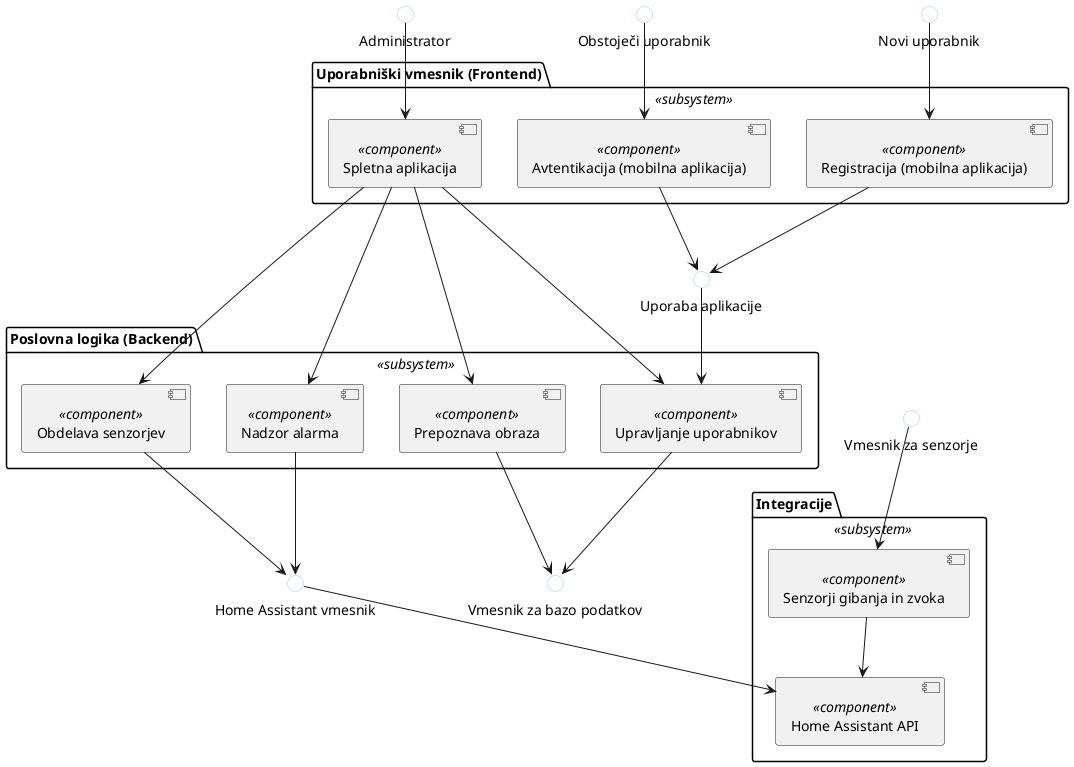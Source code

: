 @startuml
skinparam componentStyle uml2
skinparam rectangle {
  BackgroundColor #F5F9FF
  BorderColor #A3C2FF
}
skinparam interface {
  BackgroundColor #FFFFFF
  BorderColor #A3C2FF
}

package "Uporabniški vmesnik (Frontend)" <<subsystem>> {
  [Registracija (mobilna aplikacija)] <<component>>
  [Avtentikacija (mobilna aplikacija)] <<component>>
  [Spletna aplikacija] <<component>>
}

package "Poslovna logika (Backend)" <<subsystem>> {
  [Upravljanje uporabnikov] <<component>>
  [Nadzor alarma] <<component>>
  [Obdelava senzorjev] <<component>>
  [Prepoznava obraza] <<component>>
}

package "Integracije" <<subsystem>> {
  [Senzorji gibanja in zvoka] <<component>>
  [Home Assistant API] <<component>>
}

' Definicije vmesnikov
interface "Novi uporabnik" as NoviUporabnik
interface "Obstoječi uporabnik" as ObstojeciUporabnik
interface "Administrator" as Administrator

interface "Uporaba aplikacije" as UporabaAplikacije
interface "Vmesnik za bazo podatkov" as DBVmesnik
interface "Home Assistant vmesnik" as HAVmesnik
interface "Vmesnik za senzorje" as SenzorVmesnik

' Povezave uporabnikov na aplikacije
NoviUporabnik --> [Registracija (mobilna aplikacija)]
ObstojeciUporabnik --> [Avtentikacija (mobilna aplikacija)]
Administrator --> [Spletna aplikacija]

' Registracija in Avtentikacija gresta v vmesnik "Uporaba aplikacije"
[Registracija (mobilna aplikacija)] --> UporabaAplikacije
[Avtentikacija (mobilna aplikacija)] --> UporabaAplikacije

' Povezave iz "Uporaba aplikacije" naprej
UporabaAplikacije --> [Upravljanje uporabnikov]

' Povezave iz "Spletna aplikacija" direktno
[Spletna aplikacija] --> [Upravljanje uporabnikov]
[Spletna aplikacija] --> [Nadzor alarma]
[Spletna aplikacija] --> [Obdelava senzorjev]
[Spletna aplikacija] --> [Prepoznava obraza]

' Povezave poslovne logike na bazo in integracije
[Upravljanje uporabnikov] --> DBVmesnik
[Prepoznava obraza] --> DBVmesnik
[Nadzor alarma] --> HAVmesnik
[Obdelava senzorjev] --> HAVmesnik

' Povezave do integracij
SenzorVmesnik --> [Senzorji gibanja in zvoka]
HAVmesnik --> [Home Assistant API]
[Senzorji gibanja in zvoka] --> [Home Assistant API]
@enduml
